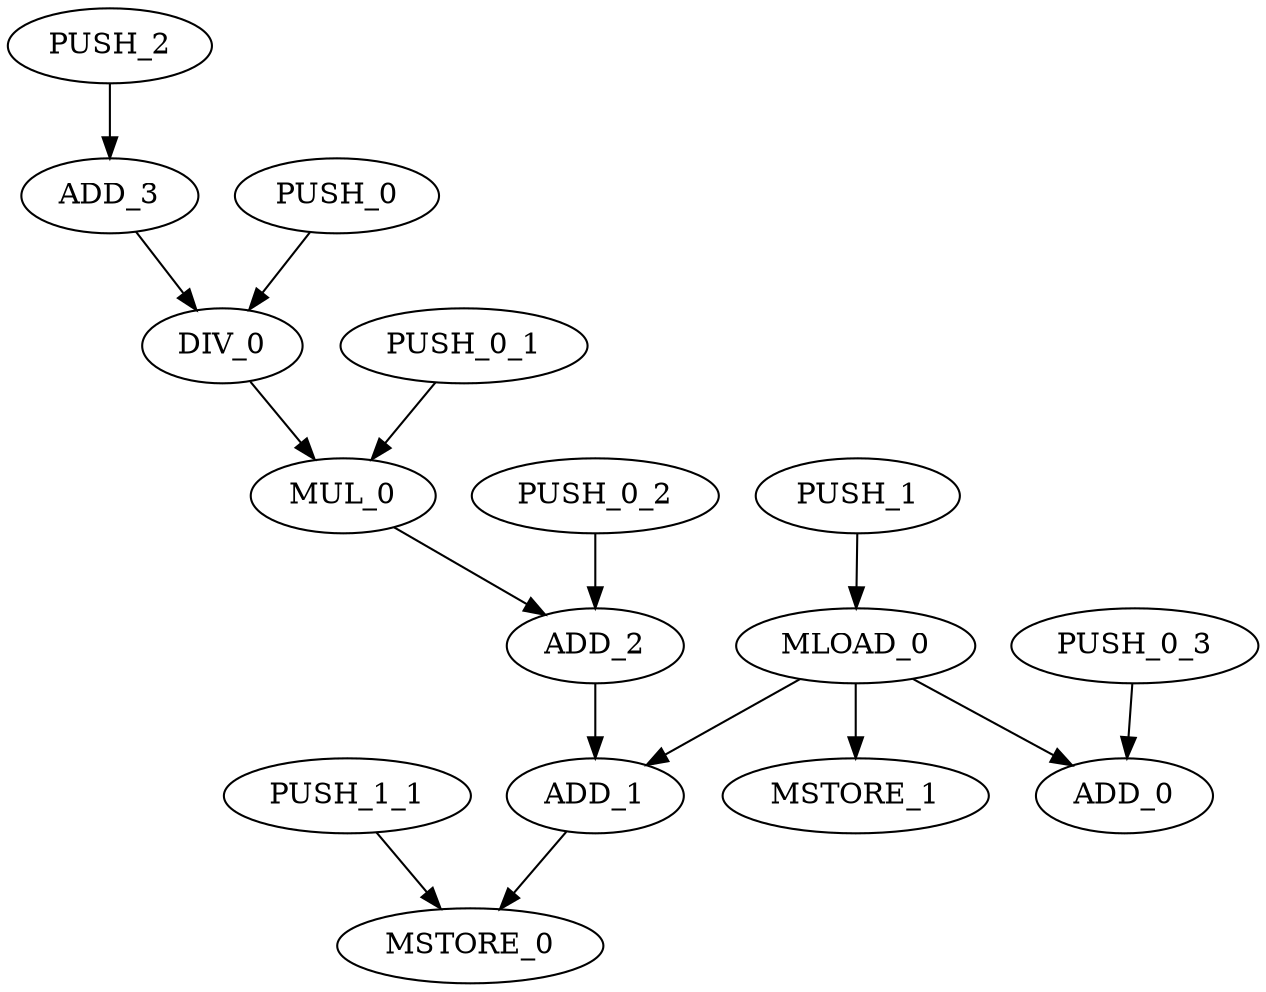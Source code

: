 digraph {
	graph [bb="0,0,598.89,468"];
	node [label="\N"];
	ADD_0	[height=0.5,
		label=ADD_0,
		pos="534.75,90",
		width=1.1735];
	MLOAD_0	[height=0.5,
		label=MLOAD_0,
		pos="405.75,162",
		width=1.5887];
	MLOAD_0 -> ADD_0	[pos="e,509.61,104.64 433.1,146.15 452.82,135.46 479.55,120.95 500.66,109.5"];
	ADD_1	[height=0.5,
		label=ADD_1,
		pos="280.75,90",
		width=1.1735];
	MLOAD_0 -> ADD_1	[pos="e,305.4,104.8 378.93,145.98 360.02,135.39 334.55,121.13 314.29,109.79"];
	MSTORE_1	[height=0.5,
		label=MSTORE_1,
		pos="405.75,90",
		width=1.7693];
	MLOAD_0 -> MSTORE_1	[pos="e,405.75,108.1 405.75,143.7 405.75,135.98 405.75,126.71 405.75,118.11"];
	MSTORE_0	[height=0.5,
		label=MSTORE_0,
		pos="220.75,18",
		width=1.7693];
	ADD_1 -> MSTORE_0	[pos="e,235,35.633 266.83,72.765 259.37,64.056 250.01,53.147 241.69,43.435"];
	ADD_2	[height=0.5,
		label=ADD_2,
		pos="280.75,162",
		width=1.1735];
	ADD_2 -> ADD_1	[pos="e,280.75,108.1 280.75,143.7 280.75,135.98 280.75,126.71 280.75,118.11"];
	MUL_0	[height=0.5,
		label=MUL_0,
		pos="159.75,234",
		width=1.2277];
	MUL_0 -> ADD_2	[pos="e,256.71,176.91 184.23,218.83 202.56,208.23 227.81,193.62 247.89,182.01"];
	DIV_0	[height=0.5,
		label=DIV_0,
		pos="102.75,306",
		width=1.0652];
	DIV_0 -> MUL_0	[pos="e,146.2,251.63 115.97,288.76 123.06,280.06 131.94,269.15 139.85,259.43"];
	ADD_3	[height=0.5,
		label=ADD_3,
		pos="48.746,378",
		width=1.1735];
	ADD_3 -> DIV_0	[pos="e,90.289,323.15 61.27,360.76 68.017,352.02 76.477,341.05 83.993,331.31"];
	PUSH_0	[height=0.5,
		label=PUSH_0,
		pos="157.75,378",
		width=1.354];
	PUSH_0 -> DIV_0	[pos="e,115.69,323.47 144.71,360.41 137.93,351.78 129.51,341.06 121.99,331.5"];
	PUSH_1	[height=0.5,
		label=PUSH_1,
		pos="406.75,234",
		width=1.354];
	PUSH_1 -> MLOAD_0	[pos="e,405.99,180.1 406.5,215.7 406.39,207.98 406.26,198.71 406.13,190.11"];
	PUSH_2	[height=0.5,
		label=PUSH_2,
		pos="48.746,450",
		width=1.354];
	PUSH_2 -> ADD_3	[pos="e,48.746,396.1 48.746,431.7 48.746,423.98 48.746,414.71 48.746,406.11"];
	PUSH_0_1	[height=0.5,
		label=PUSH_0_1,
		pos="217.75,306",
		width=1.6429];
	PUSH_0_1 -> MUL_0	[pos="e,173.39,251.47 204,288.41 196.78,279.69 187.79,268.85 179.8,259.21"];
	PUSH_0_2	[height=0.5,
		label=PUSH_0_2,
		pos="280.75,234",
		width=1.6429];
	PUSH_0_2 -> ADD_2	[pos="e,280.75,180.1 280.75,215.7 280.75,207.98 280.75,198.71 280.75,190.11"];
	PUSH_1_1	[height=0.5,
		label=PUSH_1_1,
		pos="161.75,90",
		width=1.6429];
	PUSH_1_1 -> MSTORE_0	[pos="e,206.45,35.956 175.73,72.411 182.97,63.82 191.95,53.159 199.99,43.627"];
	PUSH_0_3	[height=0.5,
		label=PUSH_0_3,
		pos="539.75,162",
		width=1.6429];
	PUSH_0_3 -> ADD_0	[pos="e,535.97,108.1 538.51,143.7 537.96,135.98 537.3,126.71 536.68,118.11"];
}
